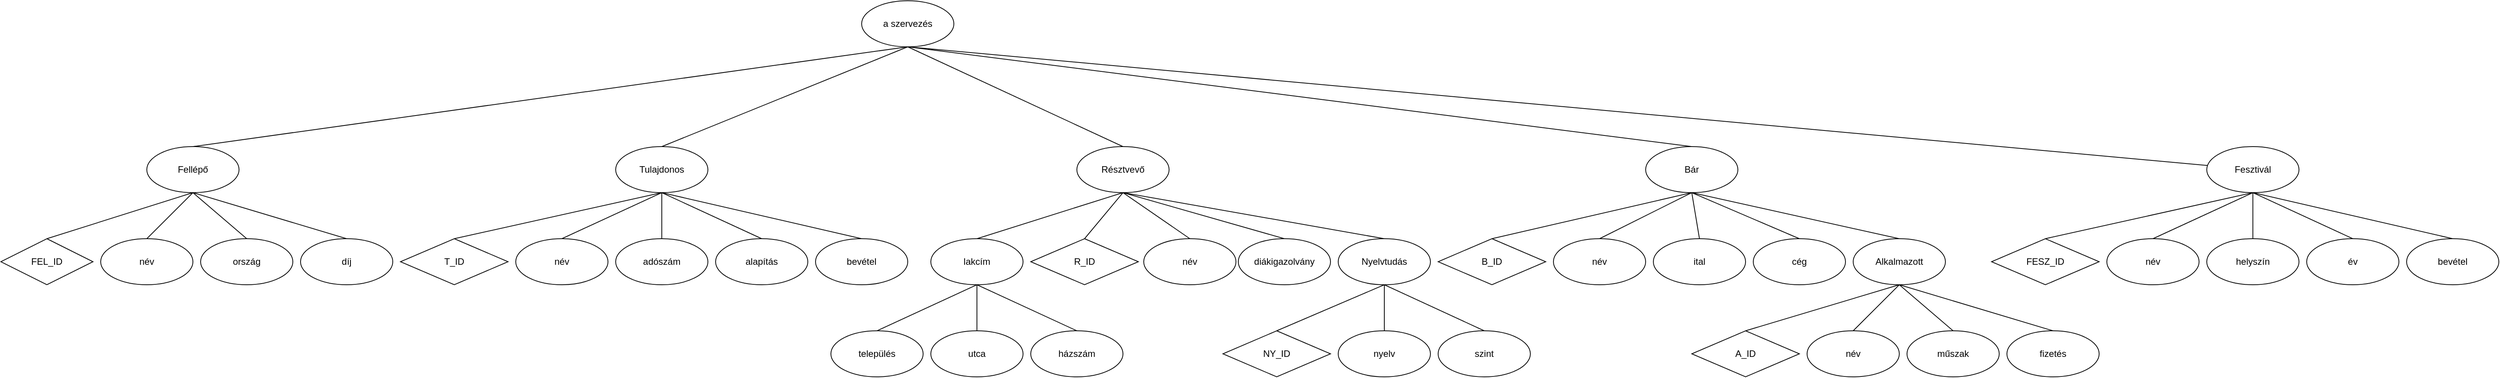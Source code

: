 <mxfile version="22.0.4" type="device">
  <diagram id="BCR_tyhTy2Gqr0LoaNlq" name="1 oldal">
    <mxGraphModel dx="2876" dy="1129" grid="1" gridSize="10" guides="1" tooltips="1" connect="1" arrows="1" fold="1" page="1" pageScale="1" pageWidth="827" pageHeight="1169" math="0" shadow="0">
      <root>
        <mxCell id="0" />
        <mxCell id="1" parent="0" />
        <mxCell id="JhBT1m_xZQuHyDkd4cjV-4" value="a szervezés" style="ellipse;whiteSpace=wrap;html=1;" parent="1" vertex="1">
          <mxGeometry x="340" y="10" width="120" height="60" as="geometry" />
        </mxCell>
        <mxCell id="JhBT1m_xZQuHyDkd4cjV-5" value="Fellépő" style="ellipse;whiteSpace=wrap;html=1;" parent="1" vertex="1">
          <mxGeometry x="-590" y="200" width="120" height="60" as="geometry" />
        </mxCell>
        <mxCell id="JhBT1m_xZQuHyDkd4cjV-6" value="Tulajdonos" style="ellipse;whiteSpace=wrap;html=1;" parent="1" vertex="1">
          <mxGeometry x="20" y="200" width="120" height="60" as="geometry" />
        </mxCell>
        <mxCell id="JhBT1m_xZQuHyDkd4cjV-7" value="Résztvevő" style="ellipse;whiteSpace=wrap;html=1;" parent="1" vertex="1">
          <mxGeometry x="620" y="200" width="120" height="60" as="geometry" />
        </mxCell>
        <mxCell id="JhBT1m_xZQuHyDkd4cjV-8" value="Bár" style="ellipse;whiteSpace=wrap;html=1;" parent="1" vertex="1">
          <mxGeometry x="1360" y="200" width="120" height="60" as="geometry" />
        </mxCell>
        <mxCell id="JhBT1m_xZQuHyDkd4cjV-9" value="" style="endArrow=none;html=1;rounded=0;exitX=0.5;exitY=0;exitDx=0;exitDy=0;entryX=0.5;entryY=1;entryDx=0;entryDy=0;" parent="1" source="JhBT1m_xZQuHyDkd4cjV-5" target="JhBT1m_xZQuHyDkd4cjV-4" edge="1">
          <mxGeometry width="50" height="50" relative="1" as="geometry">
            <mxPoint x="390" y="430" as="sourcePoint" />
            <mxPoint x="440" y="380" as="targetPoint" />
          </mxGeometry>
        </mxCell>
        <mxCell id="JhBT1m_xZQuHyDkd4cjV-10" value="" style="endArrow=none;html=1;rounded=0;entryX=0.5;entryY=1;entryDx=0;entryDy=0;exitX=0.5;exitY=0;exitDx=0;exitDy=0;" parent="1" source="JhBT1m_xZQuHyDkd4cjV-6" target="JhBT1m_xZQuHyDkd4cjV-4" edge="1">
          <mxGeometry width="50" height="50" relative="1" as="geometry">
            <mxPoint x="390" y="430" as="sourcePoint" />
            <mxPoint x="440" y="380" as="targetPoint" />
          </mxGeometry>
        </mxCell>
        <mxCell id="JhBT1m_xZQuHyDkd4cjV-11" value="" style="endArrow=none;html=1;rounded=0;entryX=0.5;entryY=1;entryDx=0;entryDy=0;exitX=0.5;exitY=0;exitDx=0;exitDy=0;" parent="1" source="JhBT1m_xZQuHyDkd4cjV-7" target="JhBT1m_xZQuHyDkd4cjV-4" edge="1">
          <mxGeometry width="50" height="50" relative="1" as="geometry">
            <mxPoint x="390" y="430" as="sourcePoint" />
            <mxPoint x="440" y="380" as="targetPoint" />
          </mxGeometry>
        </mxCell>
        <mxCell id="JhBT1m_xZQuHyDkd4cjV-12" value="" style="endArrow=none;html=1;rounded=0;entryX=0.5;entryY=1;entryDx=0;entryDy=0;exitX=0.5;exitY=0;exitDx=0;exitDy=0;" parent="1" source="JhBT1m_xZQuHyDkd4cjV-8" target="JhBT1m_xZQuHyDkd4cjV-4" edge="1">
          <mxGeometry width="50" height="50" relative="1" as="geometry">
            <mxPoint x="390" y="430" as="sourcePoint" />
            <mxPoint x="440" y="380" as="targetPoint" />
          </mxGeometry>
        </mxCell>
        <mxCell id="JhBT1m_xZQuHyDkd4cjV-13" value="ital" style="ellipse;whiteSpace=wrap;html=1;" parent="1" vertex="1">
          <mxGeometry x="1370" y="320" width="120" height="60" as="geometry" />
        </mxCell>
        <mxCell id="JhBT1m_xZQuHyDkd4cjV-14" value="" style="endArrow=none;html=1;rounded=0;entryX=0.5;entryY=1;entryDx=0;entryDy=0;exitX=0.5;exitY=0;exitDx=0;exitDy=0;" parent="1" source="JhBT1m_xZQuHyDkd4cjV-13" target="JhBT1m_xZQuHyDkd4cjV-8" edge="1">
          <mxGeometry width="50" height="50" relative="1" as="geometry">
            <mxPoint x="390" y="430" as="sourcePoint" />
            <mxPoint x="440" y="380" as="targetPoint" />
          </mxGeometry>
        </mxCell>
        <mxCell id="JhBT1m_xZQuHyDkd4cjV-15" value="Nyelvtudás" style="ellipse;whiteSpace=wrap;html=1;" parent="1" vertex="1">
          <mxGeometry x="960" y="320" width="120" height="60" as="geometry" />
        </mxCell>
        <mxCell id="JhBT1m_xZQuHyDkd4cjV-16" value="" style="endArrow=none;html=1;rounded=0;entryX=0.5;entryY=1;entryDx=0;entryDy=0;exitX=0.5;exitY=0;exitDx=0;exitDy=0;" parent="1" source="JhBT1m_xZQuHyDkd4cjV-15" target="JhBT1m_xZQuHyDkd4cjV-7" edge="1">
          <mxGeometry width="50" height="50" relative="1" as="geometry">
            <mxPoint x="390" y="430" as="sourcePoint" />
            <mxPoint x="440" y="380" as="targetPoint" />
          </mxGeometry>
        </mxCell>
        <mxCell id="JhBT1m_xZQuHyDkd4cjV-17" value="név" style="ellipse;whiteSpace=wrap;html=1;" parent="1" vertex="1">
          <mxGeometry x="-650" y="320" width="120" height="60" as="geometry" />
        </mxCell>
        <mxCell id="JhBT1m_xZQuHyDkd4cjV-19" value="ország" style="ellipse;whiteSpace=wrap;html=1;" parent="1" vertex="1">
          <mxGeometry x="-520" y="320" width="120" height="60" as="geometry" />
        </mxCell>
        <mxCell id="JhBT1m_xZQuHyDkd4cjV-20" value="díj" style="ellipse;whiteSpace=wrap;html=1;" parent="1" vertex="1">
          <mxGeometry x="-390" y="320" width="120" height="60" as="geometry" />
        </mxCell>
        <mxCell id="JhBT1m_xZQuHyDkd4cjV-21" value="" style="endArrow=none;html=1;rounded=0;exitX=0.5;exitY=0;exitDx=0;exitDy=0;entryX=0.5;entryY=1;entryDx=0;entryDy=0;" parent="1" source="JhBT1m_xZQuHyDkd4cjV-81" target="JhBT1m_xZQuHyDkd4cjV-5" edge="1">
          <mxGeometry width="50" height="50" relative="1" as="geometry">
            <mxPoint x="-720" y="320" as="sourcePoint" />
            <mxPoint x="110" y="280" as="targetPoint" />
          </mxGeometry>
        </mxCell>
        <mxCell id="JhBT1m_xZQuHyDkd4cjV-22" value="" style="endArrow=none;html=1;rounded=0;exitX=0.5;exitY=0;exitDx=0;exitDy=0;entryX=0.5;entryY=1;entryDx=0;entryDy=0;" parent="1" source="JhBT1m_xZQuHyDkd4cjV-17" target="JhBT1m_xZQuHyDkd4cjV-5" edge="1">
          <mxGeometry width="50" height="50" relative="1" as="geometry">
            <mxPoint x="60" y="330" as="sourcePoint" />
            <mxPoint x="110" y="280" as="targetPoint" />
          </mxGeometry>
        </mxCell>
        <mxCell id="JhBT1m_xZQuHyDkd4cjV-23" value="" style="endArrow=none;html=1;rounded=0;exitX=0.5;exitY=0;exitDx=0;exitDy=0;entryX=0.5;entryY=1;entryDx=0;entryDy=0;" parent="1" source="JhBT1m_xZQuHyDkd4cjV-19" target="JhBT1m_xZQuHyDkd4cjV-5" edge="1">
          <mxGeometry width="50" height="50" relative="1" as="geometry">
            <mxPoint x="60" y="330" as="sourcePoint" />
            <mxPoint x="110" y="280" as="targetPoint" />
          </mxGeometry>
        </mxCell>
        <mxCell id="JhBT1m_xZQuHyDkd4cjV-24" value="" style="endArrow=none;html=1;rounded=0;exitX=0.5;exitY=0;exitDx=0;exitDy=0;entryX=0.5;entryY=1;entryDx=0;entryDy=0;" parent="1" source="JhBT1m_xZQuHyDkd4cjV-20" target="JhBT1m_xZQuHyDkd4cjV-5" edge="1">
          <mxGeometry width="50" height="50" relative="1" as="geometry">
            <mxPoint x="60" y="330" as="sourcePoint" />
            <mxPoint x="110" y="280" as="targetPoint" />
          </mxGeometry>
        </mxCell>
        <mxCell id="JhBT1m_xZQuHyDkd4cjV-26" value="név" style="ellipse;whiteSpace=wrap;html=1;" parent="1" vertex="1">
          <mxGeometry x="-110" y="320" width="120" height="60" as="geometry" />
        </mxCell>
        <mxCell id="JhBT1m_xZQuHyDkd4cjV-27" value="adószám" style="ellipse;whiteSpace=wrap;html=1;" parent="1" vertex="1">
          <mxGeometry x="20" y="320" width="120" height="60" as="geometry" />
        </mxCell>
        <mxCell id="JhBT1m_xZQuHyDkd4cjV-29" value="alapítás" style="ellipse;whiteSpace=wrap;html=1;" parent="1" vertex="1">
          <mxGeometry x="150" y="320" width="120" height="60" as="geometry" />
        </mxCell>
        <mxCell id="JhBT1m_xZQuHyDkd4cjV-30" value="bevétel" style="ellipse;whiteSpace=wrap;html=1;" parent="1" vertex="1">
          <mxGeometry x="280" y="320" width="120" height="60" as="geometry" />
        </mxCell>
        <mxCell id="JhBT1m_xZQuHyDkd4cjV-31" value="" style="endArrow=none;html=1;rounded=0;exitX=0.5;exitY=0;exitDx=0;exitDy=0;entryX=0.5;entryY=1;entryDx=0;entryDy=0;" parent="1" source="JhBT1m_xZQuHyDkd4cjV-82" target="JhBT1m_xZQuHyDkd4cjV-6" edge="1">
          <mxGeometry width="50" height="50" relative="1" as="geometry">
            <mxPoint x="-180" y="320" as="sourcePoint" />
            <mxPoint x="180" y="280" as="targetPoint" />
          </mxGeometry>
        </mxCell>
        <mxCell id="JhBT1m_xZQuHyDkd4cjV-32" value="" style="endArrow=none;html=1;rounded=0;exitX=0.5;exitY=0;exitDx=0;exitDy=0;entryX=0.5;entryY=1;entryDx=0;entryDy=0;" parent="1" source="JhBT1m_xZQuHyDkd4cjV-26" target="JhBT1m_xZQuHyDkd4cjV-6" edge="1">
          <mxGeometry width="50" height="50" relative="1" as="geometry">
            <mxPoint x="130" y="330" as="sourcePoint" />
            <mxPoint x="180" y="280" as="targetPoint" />
          </mxGeometry>
        </mxCell>
        <mxCell id="JhBT1m_xZQuHyDkd4cjV-33" value="" style="endArrow=none;html=1;rounded=0;exitX=0.5;exitY=0;exitDx=0;exitDy=0;entryX=0.5;entryY=1;entryDx=0;entryDy=0;" parent="1" source="JhBT1m_xZQuHyDkd4cjV-27" target="JhBT1m_xZQuHyDkd4cjV-6" edge="1">
          <mxGeometry width="50" height="50" relative="1" as="geometry">
            <mxPoint x="130" y="330" as="sourcePoint" />
            <mxPoint x="180" y="280" as="targetPoint" />
          </mxGeometry>
        </mxCell>
        <mxCell id="JhBT1m_xZQuHyDkd4cjV-34" value="" style="endArrow=none;html=1;rounded=0;exitX=0.5;exitY=0;exitDx=0;exitDy=0;entryX=0.5;entryY=1;entryDx=0;entryDy=0;" parent="1" source="JhBT1m_xZQuHyDkd4cjV-29" target="JhBT1m_xZQuHyDkd4cjV-6" edge="1">
          <mxGeometry width="50" height="50" relative="1" as="geometry">
            <mxPoint x="130" y="330" as="sourcePoint" />
            <mxPoint x="180" y="280" as="targetPoint" />
          </mxGeometry>
        </mxCell>
        <mxCell id="JhBT1m_xZQuHyDkd4cjV-35" value="" style="endArrow=none;html=1;rounded=0;exitX=0.5;exitY=0;exitDx=0;exitDy=0;entryX=0.5;entryY=1;entryDx=0;entryDy=0;" parent="1" source="JhBT1m_xZQuHyDkd4cjV-30" target="JhBT1m_xZQuHyDkd4cjV-6" edge="1">
          <mxGeometry width="50" height="50" relative="1" as="geometry">
            <mxPoint x="130" y="330" as="sourcePoint" />
            <mxPoint x="180" y="280" as="targetPoint" />
          </mxGeometry>
        </mxCell>
        <mxCell id="JhBT1m_xZQuHyDkd4cjV-36" value="lakcím" style="ellipse;whiteSpace=wrap;html=1;" parent="1" vertex="1">
          <mxGeometry x="430" y="320" width="120" height="60" as="geometry" />
        </mxCell>
        <mxCell id="JhBT1m_xZQuHyDkd4cjV-38" value="diákigazolvány" style="ellipse;whiteSpace=wrap;html=1;" parent="1" vertex="1">
          <mxGeometry x="830" y="320" width="120" height="60" as="geometry" />
        </mxCell>
        <mxCell id="JhBT1m_xZQuHyDkd4cjV-39" value="" style="endArrow=none;html=1;rounded=0;exitX=0.5;exitY=0;exitDx=0;exitDy=0;entryX=0.5;entryY=1;entryDx=0;entryDy=0;" parent="1" source="JhBT1m_xZQuHyDkd4cjV-36" target="JhBT1m_xZQuHyDkd4cjV-7" edge="1">
          <mxGeometry width="50" height="50" relative="1" as="geometry">
            <mxPoint x="630" y="330" as="sourcePoint" />
            <mxPoint x="680" y="280" as="targetPoint" />
          </mxGeometry>
        </mxCell>
        <mxCell id="JhBT1m_xZQuHyDkd4cjV-40" value="" style="endArrow=none;html=1;rounded=0;exitX=0.5;exitY=0;exitDx=0;exitDy=0;entryX=0.5;entryY=1;entryDx=0;entryDy=0;" parent="1" source="JhBT1m_xZQuHyDkd4cjV-83" target="JhBT1m_xZQuHyDkd4cjV-7" edge="1">
          <mxGeometry width="50" height="50" relative="1" as="geometry">
            <mxPoint x="620" y="320" as="sourcePoint" />
            <mxPoint x="680" y="280" as="targetPoint" />
          </mxGeometry>
        </mxCell>
        <mxCell id="JhBT1m_xZQuHyDkd4cjV-41" value="" style="endArrow=none;html=1;rounded=0;exitX=0.5;exitY=0;exitDx=0;exitDy=0;entryX=0.5;entryY=1;entryDx=0;entryDy=0;" parent="1" source="JhBT1m_xZQuHyDkd4cjV-38" target="JhBT1m_xZQuHyDkd4cjV-7" edge="1">
          <mxGeometry width="50" height="50" relative="1" as="geometry">
            <mxPoint x="630" y="330" as="sourcePoint" />
            <mxPoint x="680" y="280" as="targetPoint" />
          </mxGeometry>
        </mxCell>
        <mxCell id="JhBT1m_xZQuHyDkd4cjV-42" value="név" style="ellipse;whiteSpace=wrap;html=1;" parent="1" vertex="1">
          <mxGeometry x="707" y="320" width="120" height="60" as="geometry" />
        </mxCell>
        <mxCell id="JhBT1m_xZQuHyDkd4cjV-43" value="" style="endArrow=none;html=1;rounded=0;exitX=0.5;exitY=0;exitDx=0;exitDy=0;entryX=0.5;entryY=1;entryDx=0;entryDy=0;" parent="1" source="JhBT1m_xZQuHyDkd4cjV-42" target="JhBT1m_xZQuHyDkd4cjV-7" edge="1">
          <mxGeometry width="50" height="50" relative="1" as="geometry">
            <mxPoint x="820" y="330" as="sourcePoint" />
            <mxPoint x="680" y="280" as="targetPoint" />
          </mxGeometry>
        </mxCell>
        <mxCell id="JhBT1m_xZQuHyDkd4cjV-44" value="házszám" style="ellipse;whiteSpace=wrap;html=1;" parent="1" vertex="1">
          <mxGeometry x="560" y="440" width="120" height="60" as="geometry" />
        </mxCell>
        <mxCell id="JhBT1m_xZQuHyDkd4cjV-45" value="utca" style="ellipse;whiteSpace=wrap;html=1;" parent="1" vertex="1">
          <mxGeometry x="430" y="440" width="120" height="60" as="geometry" />
        </mxCell>
        <mxCell id="JhBT1m_xZQuHyDkd4cjV-46" value="település" style="ellipse;whiteSpace=wrap;html=1;" parent="1" vertex="1">
          <mxGeometry x="300" y="440" width="120" height="60" as="geometry" />
        </mxCell>
        <mxCell id="JhBT1m_xZQuHyDkd4cjV-47" value="" style="endArrow=none;html=1;rounded=0;exitX=0.5;exitY=0;exitDx=0;exitDy=0;entryX=0.5;entryY=1;entryDx=0;entryDy=0;" parent="1" source="JhBT1m_xZQuHyDkd4cjV-46" target="JhBT1m_xZQuHyDkd4cjV-36" edge="1">
          <mxGeometry width="50" height="50" relative="1" as="geometry">
            <mxPoint x="820" y="330" as="sourcePoint" />
            <mxPoint x="870" y="280" as="targetPoint" />
          </mxGeometry>
        </mxCell>
        <mxCell id="JhBT1m_xZQuHyDkd4cjV-48" value="" style="endArrow=none;html=1;rounded=0;exitX=0.5;exitY=0;exitDx=0;exitDy=0;entryX=0.5;entryY=1;entryDx=0;entryDy=0;" parent="1" source="JhBT1m_xZQuHyDkd4cjV-45" target="JhBT1m_xZQuHyDkd4cjV-36" edge="1">
          <mxGeometry width="50" height="50" relative="1" as="geometry">
            <mxPoint x="820" y="330" as="sourcePoint" />
            <mxPoint x="870" y="280" as="targetPoint" />
          </mxGeometry>
        </mxCell>
        <mxCell id="JhBT1m_xZQuHyDkd4cjV-49" value="" style="endArrow=none;html=1;rounded=0;exitX=0.5;exitY=0;exitDx=0;exitDy=0;entryX=0.5;entryY=1;entryDx=0;entryDy=0;" parent="1" source="JhBT1m_xZQuHyDkd4cjV-44" target="JhBT1m_xZQuHyDkd4cjV-36" edge="1">
          <mxGeometry width="50" height="50" relative="1" as="geometry">
            <mxPoint x="820" y="330" as="sourcePoint" />
            <mxPoint x="870" y="280" as="targetPoint" />
          </mxGeometry>
        </mxCell>
        <mxCell id="JhBT1m_xZQuHyDkd4cjV-50" value="szint" style="ellipse;whiteSpace=wrap;html=1;" parent="1" vertex="1">
          <mxGeometry x="1090" y="440" width="120" height="60" as="geometry" />
        </mxCell>
        <mxCell id="JhBT1m_xZQuHyDkd4cjV-51" value="nyelv" style="ellipse;whiteSpace=wrap;html=1;" parent="1" vertex="1">
          <mxGeometry x="960" y="440" width="120" height="60" as="geometry" />
        </mxCell>
        <mxCell id="JhBT1m_xZQuHyDkd4cjV-53" value="" style="endArrow=none;html=1;rounded=0;exitX=0.5;exitY=0;exitDx=0;exitDy=0;entryX=0.5;entryY=1;entryDx=0;entryDy=0;" parent="1" source="JhBT1m_xZQuHyDkd4cjV-85" target="JhBT1m_xZQuHyDkd4cjV-15" edge="1">
          <mxGeometry width="50" height="50" relative="1" as="geometry">
            <mxPoint x="880" y="440" as="sourcePoint" />
            <mxPoint x="880" y="400" as="targetPoint" />
          </mxGeometry>
        </mxCell>
        <mxCell id="JhBT1m_xZQuHyDkd4cjV-54" value="" style="endArrow=none;html=1;rounded=0;exitX=0.5;exitY=0;exitDx=0;exitDy=0;entryX=0.5;entryY=1;entryDx=0;entryDy=0;" parent="1" source="JhBT1m_xZQuHyDkd4cjV-51" target="JhBT1m_xZQuHyDkd4cjV-15" edge="1">
          <mxGeometry width="50" height="50" relative="1" as="geometry">
            <mxPoint x="820" y="330" as="sourcePoint" />
            <mxPoint x="870" y="280" as="targetPoint" />
          </mxGeometry>
        </mxCell>
        <mxCell id="JhBT1m_xZQuHyDkd4cjV-55" value="" style="endArrow=none;html=1;rounded=0;exitX=0.5;exitY=0;exitDx=0;exitDy=0;entryX=0.5;entryY=1;entryDx=0;entryDy=0;" parent="1" source="JhBT1m_xZQuHyDkd4cjV-50" target="JhBT1m_xZQuHyDkd4cjV-15" edge="1">
          <mxGeometry width="50" height="50" relative="1" as="geometry">
            <mxPoint x="820" y="330" as="sourcePoint" />
            <mxPoint x="870" y="280" as="targetPoint" />
          </mxGeometry>
        </mxCell>
        <mxCell id="JhBT1m_xZQuHyDkd4cjV-56" value="Alkalmazott" style="ellipse;whiteSpace=wrap;html=1;" parent="1" vertex="1">
          <mxGeometry x="1630" y="320" width="120" height="60" as="geometry" />
        </mxCell>
        <mxCell id="JhBT1m_xZQuHyDkd4cjV-57" value="cég" style="ellipse;whiteSpace=wrap;html=1;" parent="1" vertex="1">
          <mxGeometry x="1500" y="320" width="120" height="60" as="geometry" />
        </mxCell>
        <mxCell id="JhBT1m_xZQuHyDkd4cjV-58" value="név" style="ellipse;whiteSpace=wrap;html=1;" parent="1" vertex="1">
          <mxGeometry x="1240" y="320" width="120" height="60" as="geometry" />
        </mxCell>
        <mxCell id="JhBT1m_xZQuHyDkd4cjV-60" value="" style="endArrow=none;html=1;rounded=0;exitX=0.5;exitY=0;exitDx=0;exitDy=0;entryX=0.5;entryY=1;entryDx=0;entryDy=0;" parent="1" source="JhBT1m_xZQuHyDkd4cjV-84" target="JhBT1m_xZQuHyDkd4cjV-8" edge="1">
          <mxGeometry width="50" height="50" relative="1" as="geometry">
            <mxPoint x="1160" y="320" as="sourcePoint" />
            <mxPoint x="1420" y="280" as="targetPoint" />
          </mxGeometry>
        </mxCell>
        <mxCell id="JhBT1m_xZQuHyDkd4cjV-61" value="" style="endArrow=none;html=1;rounded=0;exitX=0.5;exitY=0;exitDx=0;exitDy=0;entryX=0.5;entryY=1;entryDx=0;entryDy=0;" parent="1" source="JhBT1m_xZQuHyDkd4cjV-58" target="JhBT1m_xZQuHyDkd4cjV-8" edge="1">
          <mxGeometry width="50" height="50" relative="1" as="geometry">
            <mxPoint x="1180" y="330" as="sourcePoint" />
            <mxPoint x="1420" y="280" as="targetPoint" />
          </mxGeometry>
        </mxCell>
        <mxCell id="JhBT1m_xZQuHyDkd4cjV-62" value="" style="endArrow=none;html=1;rounded=0;exitX=0.5;exitY=0;exitDx=0;exitDy=0;entryX=0.5;entryY=1;entryDx=0;entryDy=0;" parent="1" source="JhBT1m_xZQuHyDkd4cjV-57" target="JhBT1m_xZQuHyDkd4cjV-8" edge="1">
          <mxGeometry width="50" height="50" relative="1" as="geometry">
            <mxPoint x="1180" y="330" as="sourcePoint" />
            <mxPoint x="1230" y="280" as="targetPoint" />
          </mxGeometry>
        </mxCell>
        <mxCell id="JhBT1m_xZQuHyDkd4cjV-63" value="" style="endArrow=none;html=1;rounded=0;exitX=0.5;exitY=0;exitDx=0;exitDy=0;" parent="1" source="JhBT1m_xZQuHyDkd4cjV-56" edge="1">
          <mxGeometry width="50" height="50" relative="1" as="geometry">
            <mxPoint x="1180" y="330" as="sourcePoint" />
            <mxPoint x="1420" y="260" as="targetPoint" />
          </mxGeometry>
        </mxCell>
        <mxCell id="JhBT1m_xZQuHyDkd4cjV-64" value="fizetés" style="ellipse;whiteSpace=wrap;html=1;" parent="1" vertex="1">
          <mxGeometry x="1830" y="440" width="120" height="60" as="geometry" />
        </mxCell>
        <mxCell id="JhBT1m_xZQuHyDkd4cjV-66" value="műszak" style="ellipse;whiteSpace=wrap;html=1;" parent="1" vertex="1">
          <mxGeometry x="1700" y="440" width="120" height="60" as="geometry" />
        </mxCell>
        <mxCell id="JhBT1m_xZQuHyDkd4cjV-67" value="név" style="ellipse;whiteSpace=wrap;html=1;" parent="1" vertex="1">
          <mxGeometry x="1570" y="440" width="120" height="60" as="geometry" />
        </mxCell>
        <mxCell id="JhBT1m_xZQuHyDkd4cjV-68" value="" style="endArrow=none;html=1;rounded=0;exitX=0.5;exitY=0;exitDx=0;exitDy=0;entryX=0.5;entryY=1;entryDx=0;entryDy=0;" parent="1" source="JhBT1m_xZQuHyDkd4cjV-86" target="JhBT1m_xZQuHyDkd4cjV-56" edge="1">
          <mxGeometry width="50" height="50" relative="1" as="geometry">
            <mxPoint x="1490" y="440" as="sourcePoint" />
            <mxPoint x="1340" y="280" as="targetPoint" />
          </mxGeometry>
        </mxCell>
        <mxCell id="JhBT1m_xZQuHyDkd4cjV-69" value="" style="endArrow=none;html=1;rounded=0;exitX=0.5;exitY=0;exitDx=0;exitDy=0;entryX=0.5;entryY=1;entryDx=0;entryDy=0;" parent="1" source="JhBT1m_xZQuHyDkd4cjV-67" target="JhBT1m_xZQuHyDkd4cjV-56" edge="1">
          <mxGeometry width="50" height="50" relative="1" as="geometry">
            <mxPoint x="1290" y="330" as="sourcePoint" />
            <mxPoint x="1340" y="280" as="targetPoint" />
          </mxGeometry>
        </mxCell>
        <mxCell id="JhBT1m_xZQuHyDkd4cjV-70" value="" style="endArrow=none;html=1;rounded=0;exitX=0.5;exitY=0;exitDx=0;exitDy=0;entryX=0.5;entryY=1;entryDx=0;entryDy=0;" parent="1" source="JhBT1m_xZQuHyDkd4cjV-66" target="JhBT1m_xZQuHyDkd4cjV-56" edge="1">
          <mxGeometry width="50" height="50" relative="1" as="geometry">
            <mxPoint x="1290" y="330" as="sourcePoint" />
            <mxPoint x="1340" y="280" as="targetPoint" />
          </mxGeometry>
        </mxCell>
        <mxCell id="JhBT1m_xZQuHyDkd4cjV-71" value="" style="endArrow=none;html=1;rounded=0;exitX=0.5;exitY=0;exitDx=0;exitDy=0;entryX=0.5;entryY=1;entryDx=0;entryDy=0;" parent="1" source="JhBT1m_xZQuHyDkd4cjV-64" target="JhBT1m_xZQuHyDkd4cjV-56" edge="1">
          <mxGeometry width="50" height="50" relative="1" as="geometry">
            <mxPoint x="1290" y="330" as="sourcePoint" />
            <mxPoint x="1340" y="280" as="targetPoint" />
          </mxGeometry>
        </mxCell>
        <mxCell id="JhBT1m_xZQuHyDkd4cjV-81" value="FEL_ID" style="rhombus;whiteSpace=wrap;html=1;" parent="1" vertex="1">
          <mxGeometry x="-780" y="320" width="120" height="60" as="geometry" />
        </mxCell>
        <mxCell id="JhBT1m_xZQuHyDkd4cjV-82" value="T_ID" style="rhombus;whiteSpace=wrap;html=1;" parent="1" vertex="1">
          <mxGeometry x="-260" y="320" width="140" height="60" as="geometry" />
        </mxCell>
        <mxCell id="JhBT1m_xZQuHyDkd4cjV-83" value="R_ID" style="rhombus;whiteSpace=wrap;html=1;" parent="1" vertex="1">
          <mxGeometry x="560" y="320" width="140" height="60" as="geometry" />
        </mxCell>
        <mxCell id="JhBT1m_xZQuHyDkd4cjV-84" value="B_ID" style="rhombus;whiteSpace=wrap;html=1;" parent="1" vertex="1">
          <mxGeometry x="1090" y="320" width="140" height="60" as="geometry" />
        </mxCell>
        <mxCell id="JhBT1m_xZQuHyDkd4cjV-85" value="NY_ID" style="rhombus;whiteSpace=wrap;html=1;" parent="1" vertex="1">
          <mxGeometry x="810" y="440" width="140" height="60" as="geometry" />
        </mxCell>
        <mxCell id="JhBT1m_xZQuHyDkd4cjV-86" value="A_ID" style="rhombus;whiteSpace=wrap;html=1;" parent="1" vertex="1">
          <mxGeometry x="1420" y="440" width="140" height="60" as="geometry" />
        </mxCell>
        <mxCell id="kgKSWMiXQaKBt_pg722J-20" value="" style="endArrow=none;html=1;rounded=0;exitX=0.5;exitY=0;exitDx=0;exitDy=0;entryX=0.5;entryY=1;entryDx=0;entryDy=0;" edge="1" source="kgKSWMiXQaKBt_pg722J-30" target="kgKSWMiXQaKBt_pg722J-22" parent="1">
          <mxGeometry width="50" height="50" relative="1" as="geometry">
            <mxPoint x="1890" y="320" as="sourcePoint" />
            <mxPoint x="2250" y="280" as="targetPoint" />
          </mxGeometry>
        </mxCell>
        <mxCell id="kgKSWMiXQaKBt_pg722J-21" value="" style="endArrow=none;html=1;rounded=0;exitX=0.5;exitY=0;exitDx=0;exitDy=0;entryX=0.5;entryY=1;entryDx=0;entryDy=0;" edge="1" source="kgKSWMiXQaKBt_pg722J-29" target="kgKSWMiXQaKBt_pg722J-22" parent="1">
          <mxGeometry width="50" height="50" relative="1" as="geometry">
            <mxPoint x="2200" y="330" as="sourcePoint" />
            <mxPoint x="2250" y="280" as="targetPoint" />
          </mxGeometry>
        </mxCell>
        <mxCell id="kgKSWMiXQaKBt_pg722J-22" value="Fesztivál" style="ellipse;whiteSpace=wrap;html=1;" vertex="1" parent="1">
          <mxGeometry x="2090" y="200" width="120" height="60" as="geometry" />
        </mxCell>
        <mxCell id="kgKSWMiXQaKBt_pg722J-23" value="" style="endArrow=none;html=1;rounded=0;exitX=0.5;exitY=0;exitDx=0;exitDy=0;entryX=0.5;entryY=1;entryDx=0;entryDy=0;" edge="1" source="kgKSWMiXQaKBt_pg722J-28" target="kgKSWMiXQaKBt_pg722J-22" parent="1">
          <mxGeometry width="50" height="50" relative="1" as="geometry">
            <mxPoint x="2200" y="330" as="sourcePoint" />
            <mxPoint x="2250" y="280" as="targetPoint" />
          </mxGeometry>
        </mxCell>
        <mxCell id="kgKSWMiXQaKBt_pg722J-24" value="" style="endArrow=none;html=1;rounded=0;exitX=0.5;exitY=0;exitDx=0;exitDy=0;entryX=0.5;entryY=1;entryDx=0;entryDy=0;" edge="1" source="kgKSWMiXQaKBt_pg722J-27" target="kgKSWMiXQaKBt_pg722J-22" parent="1">
          <mxGeometry width="50" height="50" relative="1" as="geometry">
            <mxPoint x="2200" y="330" as="sourcePoint" />
            <mxPoint x="2250" y="280" as="targetPoint" />
          </mxGeometry>
        </mxCell>
        <mxCell id="kgKSWMiXQaKBt_pg722J-25" value="" style="endArrow=none;html=1;rounded=0;exitX=0.5;exitY=0;exitDx=0;exitDy=0;entryX=0.5;entryY=1;entryDx=0;entryDy=0;" edge="1" source="kgKSWMiXQaKBt_pg722J-26" target="kgKSWMiXQaKBt_pg722J-22" parent="1">
          <mxGeometry width="50" height="50" relative="1" as="geometry">
            <mxPoint x="2200" y="330" as="sourcePoint" />
            <mxPoint x="2250" y="280" as="targetPoint" />
          </mxGeometry>
        </mxCell>
        <mxCell id="kgKSWMiXQaKBt_pg722J-26" value="bevétel" style="ellipse;whiteSpace=wrap;html=1;" vertex="1" parent="1">
          <mxGeometry x="2350" y="320" width="120" height="60" as="geometry" />
        </mxCell>
        <mxCell id="kgKSWMiXQaKBt_pg722J-27" value="év" style="ellipse;whiteSpace=wrap;html=1;" vertex="1" parent="1">
          <mxGeometry x="2220" y="320" width="120" height="60" as="geometry" />
        </mxCell>
        <mxCell id="kgKSWMiXQaKBt_pg722J-28" value="helyszín" style="ellipse;whiteSpace=wrap;html=1;" vertex="1" parent="1">
          <mxGeometry x="2090" y="320" width="120" height="60" as="geometry" />
        </mxCell>
        <mxCell id="kgKSWMiXQaKBt_pg722J-29" value="név" style="ellipse;whiteSpace=wrap;html=1;" vertex="1" parent="1">
          <mxGeometry x="1960" y="320" width="120" height="60" as="geometry" />
        </mxCell>
        <mxCell id="kgKSWMiXQaKBt_pg722J-30" value="FESZ_ID" style="rhombus;whiteSpace=wrap;html=1;" vertex="1" parent="1">
          <mxGeometry x="1810" y="320" width="140" height="60" as="geometry" />
        </mxCell>
        <mxCell id="kgKSWMiXQaKBt_pg722J-31" value="" style="endArrow=none;html=1;rounded=0;exitX=0.5;exitY=1;exitDx=0;exitDy=0;" edge="1" parent="1" source="JhBT1m_xZQuHyDkd4cjV-4" target="kgKSWMiXQaKBt_pg722J-22">
          <mxGeometry width="50" height="50" relative="1" as="geometry">
            <mxPoint x="1890" y="330" as="sourcePoint" />
            <mxPoint x="2160" y="270" as="targetPoint" />
          </mxGeometry>
        </mxCell>
      </root>
    </mxGraphModel>
  </diagram>
</mxfile>
